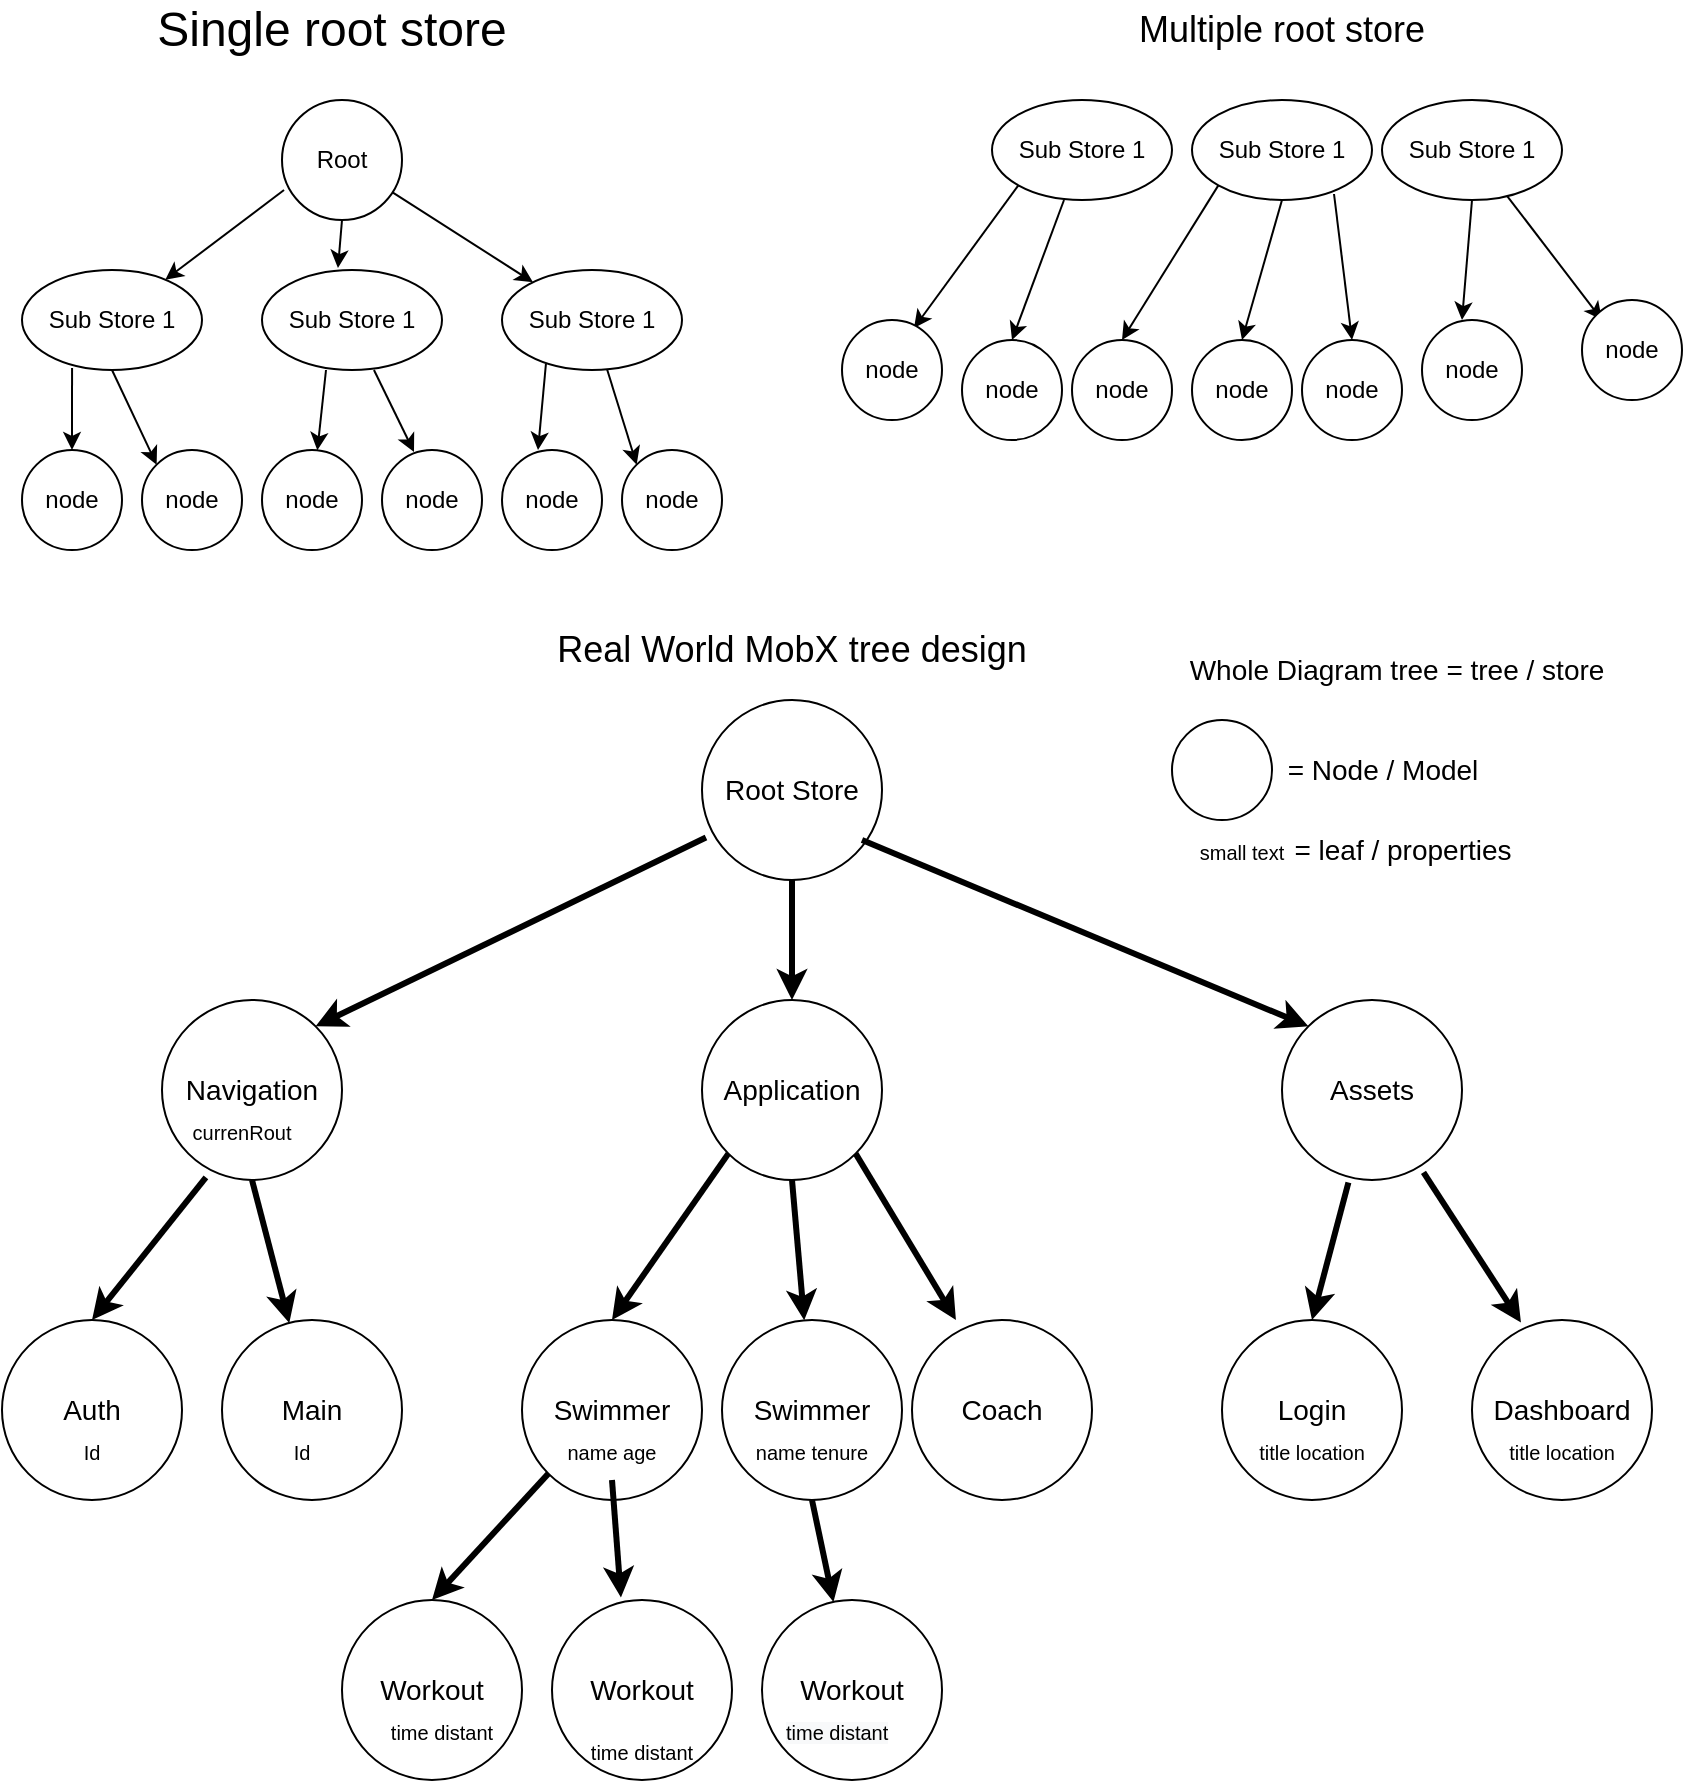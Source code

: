 <mxfile version="16.5.1" type="device"><diagram id="xKRtKl8FI4QYTs0ny0KC" name="Page-1"><mxGraphModel dx="1183" dy="840" grid="1" gridSize="10" guides="1" tooltips="1" connect="1" arrows="1" fold="1" page="1" pageScale="1" pageWidth="850" pageHeight="1100" math="0" shadow="0"><root><mxCell id="0"/><mxCell id="1" parent="0"/><mxCell id="1HJjo_77IimX9T7N24bS-1" value="&lt;font style=&quot;font-size: 24px&quot;&gt;Single root store&lt;/font&gt;" style="text;html=1;strokeColor=none;fillColor=none;align=center;verticalAlign=middle;whiteSpace=wrap;rounded=0;" vertex="1" parent="1"><mxGeometry x="65" y="10" width="200" height="30" as="geometry"/></mxCell><mxCell id="1HJjo_77IimX9T7N24bS-2" value="&lt;font style=&quot;font-size: 18px&quot;&gt;Multiple root store&lt;/font&gt;" style="text;html=1;strokeColor=none;fillColor=none;align=center;verticalAlign=middle;whiteSpace=wrap;rounded=0;" vertex="1" parent="1"><mxGeometry x="545" y="10" width="190" height="30" as="geometry"/></mxCell><mxCell id="1HJjo_77IimX9T7N24bS-4" value="Root" style="ellipse;whiteSpace=wrap;html=1;aspect=fixed;" vertex="1" parent="1"><mxGeometry x="140" y="60" width="60" height="60" as="geometry"/></mxCell><mxCell id="1HJjo_77IimX9T7N24bS-6" value="Sub Store 1" style="ellipse;whiteSpace=wrap;html=1;" vertex="1" parent="1"><mxGeometry x="495" y="60" width="90" height="50" as="geometry"/></mxCell><mxCell id="1HJjo_77IimX9T7N24bS-7" value="Sub Store 1" style="ellipse;whiteSpace=wrap;html=1;" vertex="1" parent="1"><mxGeometry x="690" y="60" width="90" height="50" as="geometry"/></mxCell><mxCell id="1HJjo_77IimX9T7N24bS-8" value="Sub Store 1" style="ellipse;whiteSpace=wrap;html=1;" vertex="1" parent="1"><mxGeometry x="595" y="60" width="90" height="50" as="geometry"/></mxCell><mxCell id="1HJjo_77IimX9T7N24bS-10" value="" style="endArrow=classic;html=1;rounded=0;" edge="1" parent="1"><mxGeometry width="50" height="50" relative="1" as="geometry"><mxPoint x="470" y="160" as="sourcePoint"/><mxPoint x="470" y="160" as="targetPoint"/></mxGeometry></mxCell><mxCell id="1HJjo_77IimX9T7N24bS-11" value="" style="endArrow=classic;html=1;rounded=0;exitX=0;exitY=1;exitDx=0;exitDy=0;entryX=0.72;entryY=0.08;entryDx=0;entryDy=0;entryPerimeter=0;" edge="1" parent="1" source="1HJjo_77IimX9T7N24bS-6" target="1HJjo_77IimX9T7N24bS-18"><mxGeometry width="50" height="50" relative="1" as="geometry"><mxPoint x="525" y="110" as="sourcePoint"/><mxPoint x="465" y="170" as="targetPoint"/></mxGeometry></mxCell><mxCell id="1HJjo_77IimX9T7N24bS-12" value="" style="endArrow=classic;html=1;rounded=0;exitX=0.4;exitY=1;exitDx=0;exitDy=0;exitPerimeter=0;entryX=0.5;entryY=0;entryDx=0;entryDy=0;" edge="1" parent="1" source="1HJjo_77IimX9T7N24bS-6" target="1HJjo_77IimX9T7N24bS-19"><mxGeometry width="50" height="50" relative="1" as="geometry"><mxPoint x="535" y="120" as="sourcePoint"/><mxPoint x="531" y="170" as="targetPoint"/></mxGeometry></mxCell><mxCell id="1HJjo_77IimX9T7N24bS-13" value="" style="endArrow=classic;html=1;rounded=0;" edge="1" parent="1" source="1HJjo_77IimX9T7N24bS-7"><mxGeometry width="50" height="50" relative="1" as="geometry"><mxPoint x="751" y="110" as="sourcePoint"/><mxPoint x="800" y="170" as="targetPoint"/></mxGeometry></mxCell><mxCell id="1HJjo_77IimX9T7N24bS-14" value="" style="endArrow=classic;html=1;rounded=0;exitX=0.5;exitY=1;exitDx=0;exitDy=0;" edge="1" parent="1" source="1HJjo_77IimX9T7N24bS-7"><mxGeometry width="50" height="50" relative="1" as="geometry"><mxPoint x="551" y="130" as="sourcePoint"/><mxPoint x="730" y="170" as="targetPoint"/></mxGeometry></mxCell><mxCell id="1HJjo_77IimX9T7N24bS-15" value="" style="endArrow=classic;html=1;rounded=0;exitX=0;exitY=1;exitDx=0;exitDy=0;entryX=0.5;entryY=0;entryDx=0;entryDy=0;" edge="1" parent="1" source="1HJjo_77IimX9T7N24bS-8" target="1HJjo_77IimX9T7N24bS-20"><mxGeometry width="50" height="50" relative="1" as="geometry"><mxPoint x="561" y="140" as="sourcePoint"/><mxPoint x="590" y="170" as="targetPoint"/></mxGeometry></mxCell><mxCell id="1HJjo_77IimX9T7N24bS-16" value="" style="endArrow=classic;html=1;rounded=0;exitX=0.5;exitY=1;exitDx=0;exitDy=0;entryX=0.5;entryY=0;entryDx=0;entryDy=0;" edge="1" parent="1" source="1HJjo_77IimX9T7N24bS-8" target="1HJjo_77IimX9T7N24bS-21"><mxGeometry width="50" height="50" relative="1" as="geometry"><mxPoint x="571" y="150" as="sourcePoint"/><mxPoint x="630" y="170" as="targetPoint"/><Array as="points"/></mxGeometry></mxCell><mxCell id="1HJjo_77IimX9T7N24bS-17" value="" style="endArrow=classic;html=1;rounded=0;exitX=0.789;exitY=0.94;exitDx=0;exitDy=0;exitPerimeter=0;entryX=0.5;entryY=0;entryDx=0;entryDy=0;" edge="1" parent="1" source="1HJjo_77IimX9T7N24bS-8" target="1HJjo_77IimX9T7N24bS-22"><mxGeometry width="50" height="50" relative="1" as="geometry"><mxPoint x="581" y="160" as="sourcePoint"/><mxPoint x="690" y="170" as="targetPoint"/></mxGeometry></mxCell><mxCell id="1HJjo_77IimX9T7N24bS-18" value="node" style="ellipse;whiteSpace=wrap;html=1;aspect=fixed;" vertex="1" parent="1"><mxGeometry x="420" y="170" width="50" height="50" as="geometry"/></mxCell><mxCell id="1HJjo_77IimX9T7N24bS-19" value="node" style="ellipse;whiteSpace=wrap;html=1;aspect=fixed;" vertex="1" parent="1"><mxGeometry x="480" y="180" width="50" height="50" as="geometry"/></mxCell><mxCell id="1HJjo_77IimX9T7N24bS-20" value="node" style="ellipse;whiteSpace=wrap;html=1;aspect=fixed;" vertex="1" parent="1"><mxGeometry x="535" y="180" width="50" height="50" as="geometry"/></mxCell><mxCell id="1HJjo_77IimX9T7N24bS-21" value="node" style="ellipse;whiteSpace=wrap;html=1;aspect=fixed;" vertex="1" parent="1"><mxGeometry x="595" y="180" width="50" height="50" as="geometry"/></mxCell><mxCell id="1HJjo_77IimX9T7N24bS-22" value="node" style="ellipse;whiteSpace=wrap;html=1;aspect=fixed;" vertex="1" parent="1"><mxGeometry x="650" y="180" width="50" height="50" as="geometry"/></mxCell><mxCell id="1HJjo_77IimX9T7N24bS-23" value="node" style="ellipse;whiteSpace=wrap;html=1;aspect=fixed;" vertex="1" parent="1"><mxGeometry x="710" y="170" width="50" height="50" as="geometry"/></mxCell><mxCell id="1HJjo_77IimX9T7N24bS-24" value="node" style="ellipse;whiteSpace=wrap;html=1;aspect=fixed;" vertex="1" parent="1"><mxGeometry x="790" y="160" width="50" height="50" as="geometry"/></mxCell><mxCell id="1HJjo_77IimX9T7N24bS-44" value="Sub Store 1" style="ellipse;whiteSpace=wrap;html=1;" vertex="1" parent="1"><mxGeometry x="10" y="145" width="90" height="50" as="geometry"/></mxCell><mxCell id="1HJjo_77IimX9T7N24bS-45" value="Sub Store 1" style="ellipse;whiteSpace=wrap;html=1;" vertex="1" parent="1"><mxGeometry x="130" y="145" width="90" height="50" as="geometry"/></mxCell><mxCell id="1HJjo_77IimX9T7N24bS-46" value="Sub Store 1" style="ellipse;whiteSpace=wrap;html=1;" vertex="1" parent="1"><mxGeometry x="250" y="145" width="90" height="50" as="geometry"/></mxCell><mxCell id="1HJjo_77IimX9T7N24bS-47" value="node" style="ellipse;whiteSpace=wrap;html=1;aspect=fixed;" vertex="1" parent="1"><mxGeometry x="10" y="235" width="50" height="50" as="geometry"/></mxCell><mxCell id="1HJjo_77IimX9T7N24bS-48" value="node" style="ellipse;whiteSpace=wrap;html=1;aspect=fixed;" vertex="1" parent="1"><mxGeometry x="70" y="235" width="50" height="50" as="geometry"/></mxCell><mxCell id="1HJjo_77IimX9T7N24bS-49" value="node" style="ellipse;whiteSpace=wrap;html=1;aspect=fixed;" vertex="1" parent="1"><mxGeometry x="130" y="235" width="50" height="50" as="geometry"/></mxCell><mxCell id="1HJjo_77IimX9T7N24bS-50" value="node" style="ellipse;whiteSpace=wrap;html=1;aspect=fixed;" vertex="1" parent="1"><mxGeometry x="190" y="235" width="50" height="50" as="geometry"/></mxCell><mxCell id="1HJjo_77IimX9T7N24bS-51" value="node" style="ellipse;whiteSpace=wrap;html=1;aspect=fixed;" vertex="1" parent="1"><mxGeometry x="250" y="235" width="50" height="50" as="geometry"/></mxCell><mxCell id="1HJjo_77IimX9T7N24bS-52" value="node" style="ellipse;whiteSpace=wrap;html=1;aspect=fixed;" vertex="1" parent="1"><mxGeometry x="310" y="235" width="50" height="50" as="geometry"/></mxCell><mxCell id="1HJjo_77IimX9T7N24bS-53" value="" style="endArrow=classic;html=1;rounded=0;exitX=0.278;exitY=0.98;exitDx=0;exitDy=0;entryX=0.5;entryY=0;entryDx=0;entryDy=0;exitPerimeter=0;" edge="1" parent="1" source="1HJjo_77IimX9T7N24bS-44" target="1HJjo_77IimX9T7N24bS-47"><mxGeometry width="50" height="50" relative="1" as="geometry"><mxPoint x="62.18" y="184.998" as="sourcePoint"/><mxPoint x="10" y="256.32" as="targetPoint"/></mxGeometry></mxCell><mxCell id="1HJjo_77IimX9T7N24bS-54" value="" style="endArrow=classic;html=1;rounded=0;exitX=0.5;exitY=1;exitDx=0;exitDy=0;entryX=0;entryY=0;entryDx=0;entryDy=0;" edge="1" parent="1" source="1HJjo_77IimX9T7N24bS-44" target="1HJjo_77IimX9T7N24bS-48"><mxGeometry width="50" height="50" relative="1" as="geometry"><mxPoint x="100.0" y="194.998" as="sourcePoint"/><mxPoint x="47.82" y="266.32" as="targetPoint"/></mxGeometry></mxCell><mxCell id="1HJjo_77IimX9T7N24bS-55" value="" style="endArrow=classic;html=1;rounded=0;exitX=0.017;exitY=0.75;exitDx=0;exitDy=0;exitPerimeter=0;" edge="1" parent="1" source="1HJjo_77IimX9T7N24bS-4" target="1HJjo_77IimX9T7N24bS-44"><mxGeometry width="50" height="50" relative="1" as="geometry"><mxPoint x="152" y="84" as="sourcePoint"/><mxPoint x="100" y="155" as="targetPoint"/></mxGeometry></mxCell><mxCell id="1HJjo_77IimX9T7N24bS-56" value="" style="endArrow=classic;html=1;rounded=0;exitX=0.5;exitY=1;exitDx=0;exitDy=0;entryX=0.422;entryY=-0.02;entryDx=0;entryDy=0;entryPerimeter=0;" edge="1" parent="1" source="1HJjo_77IimX9T7N24bS-4" target="1HJjo_77IimX9T7N24bS-45"><mxGeometry width="50" height="50" relative="1" as="geometry"><mxPoint x="190.0" y="104.998" as="sourcePoint"/><mxPoint x="137.82" y="176.32" as="targetPoint"/></mxGeometry></mxCell><mxCell id="1HJjo_77IimX9T7N24bS-57" value="" style="endArrow=classic;html=1;rounded=0;" edge="1" parent="1" source="1HJjo_77IimX9T7N24bS-4" target="1HJjo_77IimX9T7N24bS-46"><mxGeometry width="50" height="50" relative="1" as="geometry"><mxPoint x="292.18" y="83.678" as="sourcePoint"/><mxPoint x="240" y="155" as="targetPoint"/></mxGeometry></mxCell><mxCell id="1HJjo_77IimX9T7N24bS-58" value="" style="endArrow=classic;html=1;rounded=0;" edge="1" parent="1" target="1HJjo_77IimX9T7N24bS-49"><mxGeometry width="50" height="50" relative="1" as="geometry"><mxPoint x="162" y="195" as="sourcePoint"/><mxPoint x="110" y="266.32" as="targetPoint"/></mxGeometry></mxCell><mxCell id="1HJjo_77IimX9T7N24bS-59" value="" style="endArrow=classic;html=1;rounded=0;exitX=0.622;exitY=1;exitDx=0;exitDy=0;exitPerimeter=0;entryX=0.32;entryY=0.02;entryDx=0;entryDy=0;entryPerimeter=0;" edge="1" parent="1" source="1HJjo_77IimX9T7N24bS-45" target="1HJjo_77IimX9T7N24bS-50"><mxGeometry width="50" height="50" relative="1" as="geometry"><mxPoint x="172" y="205" as="sourcePoint"/><mxPoint x="167.677" y="245.144" as="targetPoint"/></mxGeometry></mxCell><mxCell id="1HJjo_77IimX9T7N24bS-60" value="" style="endArrow=classic;html=1;rounded=0;exitX=0.244;exitY=0.94;exitDx=0;exitDy=0;exitPerimeter=0;entryX=0.36;entryY=0;entryDx=0;entryDy=0;entryPerimeter=0;" edge="1" parent="1" source="1HJjo_77IimX9T7N24bS-46" target="1HJjo_77IimX9T7N24bS-51"><mxGeometry width="50" height="50" relative="1" as="geometry"><mxPoint x="182" y="215" as="sourcePoint"/><mxPoint x="177.677" y="255.144" as="targetPoint"/></mxGeometry></mxCell><mxCell id="1HJjo_77IimX9T7N24bS-61" value="" style="endArrow=classic;html=1;rounded=0;entryX=0;entryY=0;entryDx=0;entryDy=0;" edge="1" parent="1" source="1HJjo_77IimX9T7N24bS-46" target="1HJjo_77IimX9T7N24bS-52"><mxGeometry width="50" height="50" relative="1" as="geometry"><mxPoint x="192" y="225" as="sourcePoint"/><mxPoint x="187.677" y="265.144" as="targetPoint"/></mxGeometry></mxCell><mxCell id="1HJjo_77IimX9T7N24bS-62" value="Real World MobX tree design" style="text;html=1;strokeColor=none;fillColor=none;align=center;verticalAlign=middle;whiteSpace=wrap;rounded=0;fontSize=18;" vertex="1" parent="1"><mxGeometry x="220" y="320" width="350" height="30" as="geometry"/></mxCell><mxCell id="1HJjo_77IimX9T7N24bS-63" value="&lt;font style=&quot;font-size: 14px&quot;&gt;Root Store&lt;/font&gt;" style="ellipse;whiteSpace=wrap;html=1;aspect=fixed;" vertex="1" parent="1"><mxGeometry x="350" y="360" width="90" height="90" as="geometry"/></mxCell><mxCell id="1HJjo_77IimX9T7N24bS-64" value="&lt;font style=&quot;font-size: 14px&quot;&gt;Assets&lt;/font&gt;" style="ellipse;whiteSpace=wrap;html=1;aspect=fixed;" vertex="1" parent="1"><mxGeometry x="640" y="510" width="90" height="90" as="geometry"/></mxCell><mxCell id="1HJjo_77IimX9T7N24bS-65" value="&lt;font style=&quot;font-size: 14px&quot;&gt;Navigation&lt;/font&gt;" style="ellipse;whiteSpace=wrap;html=1;aspect=fixed;" vertex="1" parent="1"><mxGeometry x="80" y="510" width="90" height="90" as="geometry"/></mxCell><mxCell id="1HJjo_77IimX9T7N24bS-66" value="&lt;span style=&quot;font-size: 14px&quot;&gt;Application&lt;/span&gt;" style="ellipse;whiteSpace=wrap;html=1;aspect=fixed;" vertex="1" parent="1"><mxGeometry x="350" y="510" width="90" height="90" as="geometry"/></mxCell><mxCell id="1HJjo_77IimX9T7N24bS-67" value="&lt;font style=&quot;font-size: 14px&quot;&gt;Dashboard&lt;/font&gt;" style="ellipse;whiteSpace=wrap;html=1;aspect=fixed;" vertex="1" parent="1"><mxGeometry x="735" y="670" width="90" height="90" as="geometry"/></mxCell><mxCell id="1HJjo_77IimX9T7N24bS-68" value="&lt;font style=&quot;font-size: 14px&quot;&gt;Login&lt;/font&gt;" style="ellipse;whiteSpace=wrap;html=1;aspect=fixed;" vertex="1" parent="1"><mxGeometry x="610" y="670" width="90" height="90" as="geometry"/></mxCell><mxCell id="1HJjo_77IimX9T7N24bS-69" value="&lt;font style=&quot;font-size: 14px&quot;&gt;Swimmer&lt;/font&gt;" style="ellipse;whiteSpace=wrap;html=1;aspect=fixed;" vertex="1" parent="1"><mxGeometry x="360" y="670" width="90" height="90" as="geometry"/></mxCell><mxCell id="1HJjo_77IimX9T7N24bS-70" value="&lt;font style=&quot;font-size: 14px&quot;&gt;Swimmer&lt;/font&gt;" style="ellipse;whiteSpace=wrap;html=1;aspect=fixed;" vertex="1" parent="1"><mxGeometry x="260" y="670" width="90" height="90" as="geometry"/></mxCell><mxCell id="1HJjo_77IimX9T7N24bS-71" value="&lt;font style=&quot;font-size: 14px&quot;&gt;Main&lt;/font&gt;" style="ellipse;whiteSpace=wrap;html=1;aspect=fixed;" vertex="1" parent="1"><mxGeometry x="110" y="670" width="90" height="90" as="geometry"/></mxCell><mxCell id="1HJjo_77IimX9T7N24bS-72" value="&lt;font style=&quot;font-size: 14px&quot;&gt;Auth&lt;/font&gt;" style="ellipse;whiteSpace=wrap;html=1;aspect=fixed;" vertex="1" parent="1"><mxGeometry y="670" width="90" height="90" as="geometry"/></mxCell><mxCell id="1HJjo_77IimX9T7N24bS-73" value="&lt;font style=&quot;font-size: 14px&quot;&gt;Coach&lt;/font&gt;" style="ellipse;whiteSpace=wrap;html=1;aspect=fixed;" vertex="1" parent="1"><mxGeometry x="455" y="670" width="90" height="90" as="geometry"/></mxCell><mxCell id="1HJjo_77IimX9T7N24bS-74" value="" style="endArrow=classic;html=1;rounded=0;fontSize=14;strokeWidth=3;entryX=1;entryY=0;entryDx=0;entryDy=0;exitX=0.022;exitY=0.764;exitDx=0;exitDy=0;exitPerimeter=0;" edge="1" parent="1" source="1HJjo_77IimX9T7N24bS-63" target="1HJjo_77IimX9T7N24bS-65"><mxGeometry width="50" height="50" relative="1" as="geometry"><mxPoint x="260" y="500" as="sourcePoint"/><mxPoint x="210" y="550" as="targetPoint"/></mxGeometry></mxCell><mxCell id="1HJjo_77IimX9T7N24bS-76" value="" style="endArrow=classic;html=1;rounded=0;fontSize=14;strokeWidth=3;entryX=0.5;entryY=0;entryDx=0;entryDy=0;exitX=0.5;exitY=1;exitDx=0;exitDy=0;" edge="1" parent="1" source="1HJjo_77IimX9T7N24bS-63" target="1HJjo_77IimX9T7N24bS-66"><mxGeometry width="50" height="50" relative="1" as="geometry"><mxPoint x="361.98" y="438.76" as="sourcePoint"/><mxPoint x="166.82" y="533.18" as="targetPoint"/></mxGeometry></mxCell><mxCell id="1HJjo_77IimX9T7N24bS-77" value="" style="endArrow=classic;html=1;rounded=0;fontSize=14;strokeWidth=3;entryX=0;entryY=0;entryDx=0;entryDy=0;" edge="1" parent="1" target="1HJjo_77IimX9T7N24bS-64"><mxGeometry width="50" height="50" relative="1" as="geometry"><mxPoint x="430" y="430" as="sourcePoint"/><mxPoint x="405" y="520" as="targetPoint"/></mxGeometry></mxCell><mxCell id="1HJjo_77IimX9T7N24bS-78" value="" style="endArrow=classic;html=1;rounded=0;fontSize=14;strokeWidth=3;entryX=0.5;entryY=0;entryDx=0;entryDy=0;exitX=0.244;exitY=0.986;exitDx=0;exitDy=0;exitPerimeter=0;" edge="1" parent="1" source="1HJjo_77IimX9T7N24bS-65" target="1HJjo_77IimX9T7N24bS-72"><mxGeometry width="50" height="50" relative="1" as="geometry"><mxPoint x="361.98" y="438.76" as="sourcePoint"/><mxPoint x="166.82" y="533.18" as="targetPoint"/></mxGeometry></mxCell><mxCell id="1HJjo_77IimX9T7N24bS-79" value="" style="endArrow=classic;html=1;rounded=0;fontSize=14;strokeWidth=3;exitX=0.5;exitY=1;exitDx=0;exitDy=0;" edge="1" parent="1" source="1HJjo_77IimX9T7N24bS-65" target="1HJjo_77IimX9T7N24bS-71"><mxGeometry width="50" height="50" relative="1" as="geometry"><mxPoint x="103.18" y="596.82" as="sourcePoint"/><mxPoint x="55" y="680" as="targetPoint"/></mxGeometry></mxCell><mxCell id="1HJjo_77IimX9T7N24bS-80" value="" style="endArrow=classic;html=1;rounded=0;fontSize=14;strokeWidth=3;exitX=0;exitY=1;exitDx=0;exitDy=0;entryX=0.5;entryY=0;entryDx=0;entryDy=0;" edge="1" parent="1" source="1HJjo_77IimX9T7N24bS-66" target="1HJjo_77IimX9T7N24bS-70"><mxGeometry width="50" height="50" relative="1" as="geometry"><mxPoint x="135" y="610" as="sourcePoint"/><mxPoint x="153.641" y="681.457" as="targetPoint"/></mxGeometry></mxCell><mxCell id="1HJjo_77IimX9T7N24bS-81" value="" style="endArrow=classic;html=1;rounded=0;fontSize=14;strokeWidth=3;exitX=1;exitY=1;exitDx=0;exitDy=0;entryX=0.244;entryY=0;entryDx=0;entryDy=0;entryPerimeter=0;" edge="1" parent="1" source="1HJjo_77IimX9T7N24bS-66" target="1HJjo_77IimX9T7N24bS-73"><mxGeometry width="50" height="50" relative="1" as="geometry"><mxPoint x="373.18" y="596.82" as="sourcePoint"/><mxPoint x="315" y="680" as="targetPoint"/></mxGeometry></mxCell><mxCell id="1HJjo_77IimX9T7N24bS-82" value="" style="endArrow=classic;html=1;rounded=0;fontSize=14;strokeWidth=3;exitX=0.5;exitY=1;exitDx=0;exitDy=0;" edge="1" parent="1" source="1HJjo_77IimX9T7N24bS-66" target="1HJjo_77IimX9T7N24bS-69"><mxGeometry width="50" height="50" relative="1" as="geometry"><mxPoint x="383.18" y="606.82" as="sourcePoint"/><mxPoint x="325" y="690" as="targetPoint"/></mxGeometry></mxCell><mxCell id="1HJjo_77IimX9T7N24bS-83" value="" style="endArrow=classic;html=1;rounded=0;fontSize=14;strokeWidth=3;exitX=0.369;exitY=1.014;exitDx=0;exitDy=0;entryX=0.5;entryY=0;entryDx=0;entryDy=0;exitPerimeter=0;" edge="1" parent="1" source="1HJjo_77IimX9T7N24bS-64" target="1HJjo_77IimX9T7N24bS-68"><mxGeometry width="50" height="50" relative="1" as="geometry"><mxPoint x="436.82" y="596.82" as="sourcePoint"/><mxPoint x="486.96" y="680" as="targetPoint"/></mxGeometry></mxCell><mxCell id="1HJjo_77IimX9T7N24bS-84" value="" style="endArrow=classic;html=1;rounded=0;fontSize=14;strokeWidth=3;exitX=0.786;exitY=0.958;exitDx=0;exitDy=0;entryX=0.272;entryY=0.014;entryDx=0;entryDy=0;exitPerimeter=0;entryPerimeter=0;" edge="1" parent="1" source="1HJjo_77IimX9T7N24bS-64" target="1HJjo_77IimX9T7N24bS-67"><mxGeometry width="50" height="50" relative="1" as="geometry"><mxPoint x="683.21" y="611.26" as="sourcePoint"/><mxPoint x="665" y="680" as="targetPoint"/></mxGeometry></mxCell><mxCell id="1HJjo_77IimX9T7N24bS-85" value="&lt;font size=&quot;1&quot;&gt;currenRout&lt;/font&gt;" style="text;html=1;strokeColor=none;fillColor=none;align=center;verticalAlign=middle;whiteSpace=wrap;rounded=0;fontSize=14;" vertex="1" parent="1"><mxGeometry x="90" y="560" width="60" height="30" as="geometry"/></mxCell><mxCell id="1HJjo_77IimX9T7N24bS-86" value="&lt;font size=&quot;1&quot;&gt;Id&lt;/font&gt;" style="text;html=1;strokeColor=none;fillColor=none;align=center;verticalAlign=middle;whiteSpace=wrap;rounded=0;fontSize=14;" vertex="1" parent="1"><mxGeometry x="15" y="720" width="60" height="30" as="geometry"/></mxCell><mxCell id="1HJjo_77IimX9T7N24bS-87" value="&lt;font size=&quot;1&quot;&gt;Id&lt;/font&gt;" style="text;html=1;strokeColor=none;fillColor=none;align=center;verticalAlign=middle;whiteSpace=wrap;rounded=0;fontSize=14;" vertex="1" parent="1"><mxGeometry x="120" y="720" width="60" height="30" as="geometry"/></mxCell><mxCell id="1HJjo_77IimX9T7N24bS-88" value="&lt;font size=&quot;1&quot;&gt;name age&lt;/font&gt;" style="text;html=1;strokeColor=none;fillColor=none;align=center;verticalAlign=middle;whiteSpace=wrap;rounded=0;fontSize=14;" vertex="1" parent="1"><mxGeometry x="275" y="720" width="60" height="30" as="geometry"/></mxCell><mxCell id="1HJjo_77IimX9T7N24bS-89" value="&lt;font size=&quot;1&quot;&gt;name tenure&lt;/font&gt;" style="text;html=1;strokeColor=none;fillColor=none;align=center;verticalAlign=middle;whiteSpace=wrap;rounded=0;fontSize=14;" vertex="1" parent="1"><mxGeometry x="375" y="720" width="60" height="30" as="geometry"/></mxCell><mxCell id="1HJjo_77IimX9T7N24bS-90" value="&lt;font size=&quot;1&quot;&gt;title location&lt;/font&gt;" style="text;html=1;strokeColor=none;fillColor=none;align=center;verticalAlign=middle;whiteSpace=wrap;rounded=0;fontSize=14;" vertex="1" parent="1"><mxGeometry x="625" y="720" width="60" height="30" as="geometry"/></mxCell><mxCell id="1HJjo_77IimX9T7N24bS-91" value="&lt;font size=&quot;1&quot;&gt;title location&lt;/font&gt;" style="text;html=1;strokeColor=none;fillColor=none;align=center;verticalAlign=middle;whiteSpace=wrap;rounded=0;fontSize=14;" vertex="1" parent="1"><mxGeometry x="750" y="720" width="60" height="30" as="geometry"/></mxCell><mxCell id="1HJjo_77IimX9T7N24bS-92" value="&lt;font style=&quot;font-size: 14px&quot;&gt;Whole Diagram tree = tree / store&lt;/font&gt;" style="text;html=1;strokeColor=none;fillColor=none;align=center;verticalAlign=middle;whiteSpace=wrap;rounded=0;fontSize=9;" vertex="1" parent="1"><mxGeometry x="585" y="330" width="225" height="30" as="geometry"/></mxCell><mxCell id="1HJjo_77IimX9T7N24bS-93" value="" style="ellipse;whiteSpace=wrap;html=1;aspect=fixed;fontSize=14;" vertex="1" parent="1"><mxGeometry x="585" y="370" width="50" height="50" as="geometry"/></mxCell><mxCell id="1HJjo_77IimX9T7N24bS-95" value="= Node / Model" style="text;html=1;align=center;verticalAlign=middle;resizable=0;points=[];autosize=1;strokeColor=none;fillColor=none;fontSize=14;" vertex="1" parent="1"><mxGeometry x="635" y="385" width="110" height="20" as="geometry"/></mxCell><mxCell id="1HJjo_77IimX9T7N24bS-96" value="&lt;font size=&quot;1&quot;&gt;small text&lt;/font&gt;" style="text;html=1;strokeColor=none;fillColor=none;align=center;verticalAlign=middle;whiteSpace=wrap;rounded=0;fontSize=14;" vertex="1" parent="1"><mxGeometry x="590" y="420" width="60" height="30" as="geometry"/></mxCell><mxCell id="1HJjo_77IimX9T7N24bS-98" value="= leaf / properties" style="text;html=1;align=center;verticalAlign=middle;resizable=0;points=[];autosize=1;strokeColor=none;fillColor=none;fontSize=14;" vertex="1" parent="1"><mxGeometry x="640" y="425" width="120" height="20" as="geometry"/></mxCell><mxCell id="1HJjo_77IimX9T7N24bS-99" value="&lt;span style=&quot;font-size: 14px&quot;&gt;Workout&lt;/span&gt;" style="ellipse;whiteSpace=wrap;html=1;aspect=fixed;" vertex="1" parent="1"><mxGeometry x="380" y="810" width="90" height="90" as="geometry"/></mxCell><mxCell id="1HJjo_77IimX9T7N24bS-100" value="&lt;font style=&quot;font-size: 14px&quot;&gt;Workout&lt;/font&gt;" style="ellipse;whiteSpace=wrap;html=1;aspect=fixed;" vertex="1" parent="1"><mxGeometry x="170" y="810" width="90" height="90" as="geometry"/></mxCell><mxCell id="1HJjo_77IimX9T7N24bS-101" value="&lt;font style=&quot;font-size: 14px&quot;&gt;Workout&lt;/font&gt;" style="ellipse;whiteSpace=wrap;html=1;aspect=fixed;" vertex="1" parent="1"><mxGeometry x="275" y="810" width="90" height="90" as="geometry"/></mxCell><mxCell id="1HJjo_77IimX9T7N24bS-102" value="&lt;font size=&quot;1&quot;&gt;time distant&lt;/font&gt;" style="text;html=1;strokeColor=none;fillColor=none;align=center;verticalAlign=middle;whiteSpace=wrap;rounded=0;fontSize=14;" vertex="1" parent="1"><mxGeometry x="190" y="860" width="60" height="30" as="geometry"/></mxCell><mxCell id="1HJjo_77IimX9T7N24bS-103" value="&lt;font size=&quot;1&quot;&gt;time distant&lt;/font&gt;" style="text;html=1;strokeColor=none;fillColor=none;align=center;verticalAlign=middle;whiteSpace=wrap;rounded=0;fontSize=14;" vertex="1" parent="1"><mxGeometry x="290" y="870" width="60" height="30" as="geometry"/></mxCell><mxCell id="1HJjo_77IimX9T7N24bS-104" value="&lt;meta charset=&quot;utf-8&quot;&gt;&lt;span style=&quot;color: rgb(0, 0, 0); font-family: helvetica; font-size: x-small; font-style: normal; font-weight: 400; letter-spacing: normal; text-align: center; text-indent: 0px; text-transform: none; word-spacing: 0px; background-color: rgb(248, 249, 250); display: inline; float: none;&quot;&gt;time distant&lt;/span&gt;" style="text;whiteSpace=wrap;html=1;fontSize=14;" vertex="1" parent="1"><mxGeometry x="390" y="860" width="80" height="30" as="geometry"/></mxCell><mxCell id="1HJjo_77IimX9T7N24bS-105" value="" style="endArrow=classic;html=1;rounded=0;fontSize=14;strokeWidth=3;exitX=0;exitY=1;exitDx=0;exitDy=0;entryX=0.5;entryY=0;entryDx=0;entryDy=0;" edge="1" parent="1" source="1HJjo_77IimX9T7N24bS-70" target="1HJjo_77IimX9T7N24bS-100"><mxGeometry width="50" height="50" relative="1" as="geometry"><mxPoint x="373.18" y="596.82" as="sourcePoint"/><mxPoint x="315" y="680" as="targetPoint"/></mxGeometry></mxCell><mxCell id="1HJjo_77IimX9T7N24bS-106" value="" style="endArrow=classic;html=1;rounded=0;fontSize=14;strokeWidth=3;exitX=0.5;exitY=1;exitDx=0;exitDy=0;entryX=0.383;entryY=-0.014;entryDx=0;entryDy=0;entryPerimeter=0;" edge="1" parent="1" source="1HJjo_77IimX9T7N24bS-88" target="1HJjo_77IimX9T7N24bS-101"><mxGeometry width="50" height="50" relative="1" as="geometry"><mxPoint x="315" y="770" as="sourcePoint"/><mxPoint x="305" y="830" as="targetPoint"/></mxGeometry></mxCell><mxCell id="1HJjo_77IimX9T7N24bS-109" value="" style="endArrow=classic;html=1;rounded=0;fontSize=14;strokeWidth=3;exitX=0.5;exitY=1;exitDx=0;exitDy=0;" edge="1" parent="1" source="1HJjo_77IimX9T7N24bS-69" target="1HJjo_77IimX9T7N24bS-99"><mxGeometry width="50" height="50" relative="1" as="geometry"><mxPoint x="315" y="760" as="sourcePoint"/><mxPoint x="319.47" y="818.74" as="targetPoint"/></mxGeometry></mxCell></root></mxGraphModel></diagram></mxfile>